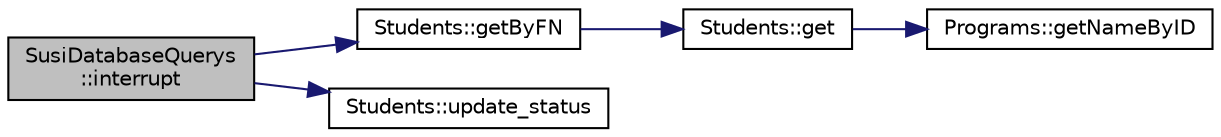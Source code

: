 digraph "SusiDatabaseQuerys::interrupt"
{
 // LATEX_PDF_SIZE
  edge [fontname="Helvetica",fontsize="10",labelfontname="Helvetica",labelfontsize="10"];
  node [fontname="Helvetica",fontsize="10",shape=record];
  rankdir="LR";
  Node1 [label="SusiDatabaseQuerys\l::interrupt",height=0.2,width=0.4,color="black", fillcolor="grey75", style="filled", fontcolor="black",tooltip=" "];
  Node1 -> Node2 [color="midnightblue",fontsize="10",style="solid",fontname="Helvetica"];
  Node2 [label="Students::getByFN",height=0.2,width=0.4,color="black", fillcolor="white", style="filled",URL="$class_students.html#a50fca4894a5b8d62fbb36ee52eac83df",tooltip=" "];
  Node2 -> Node3 [color="midnightblue",fontsize="10",style="solid",fontname="Helvetica"];
  Node3 [label="Students::get",height=0.2,width=0.4,color="black", fillcolor="white", style="filled",URL="$class_students.html#a6c30eb2eef875efaa8d72aa9cdfca39a",tooltip=" "];
  Node3 -> Node4 [color="midnightblue",fontsize="10",style="solid",fontname="Helvetica"];
  Node4 [label="Programs::getNameByID",height=0.2,width=0.4,color="black", fillcolor="white", style="filled",URL="$class_programs.html#a7dc1bbdc990578657c6fda63c78f720d",tooltip=" "];
  Node1 -> Node5 [color="midnightblue",fontsize="10",style="solid",fontname="Helvetica"];
  Node5 [label="Students::update_status",height=0.2,width=0.4,color="black", fillcolor="white", style="filled",URL="$class_students.html#ad08d1bff46931473e4739f02f09ec6f1",tooltip=" "];
}
